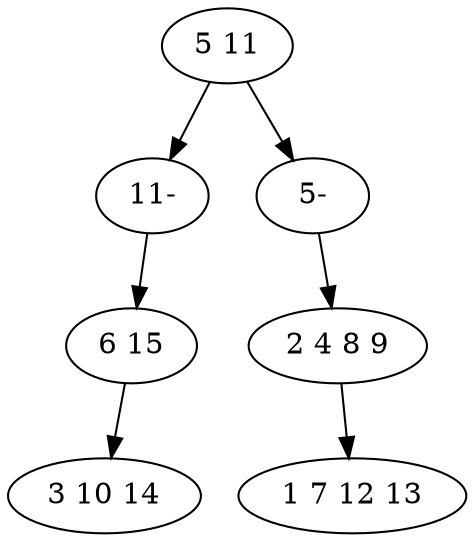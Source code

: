 digraph true_tree {
	"0" -> "6"
	"0" -> "5"
	"2" -> "3"
	"1" -> "4"
	"5" -> "2"
	"6" -> "1"
	"0" [label="5 11"];
	"1" [label="6 15"];
	"2" [label="2 4 8 9"];
	"3" [label="1 7 12 13"];
	"4" [label="3 10 14"];
	"5" [label="5-"];
	"6" [label="11-"];
}
